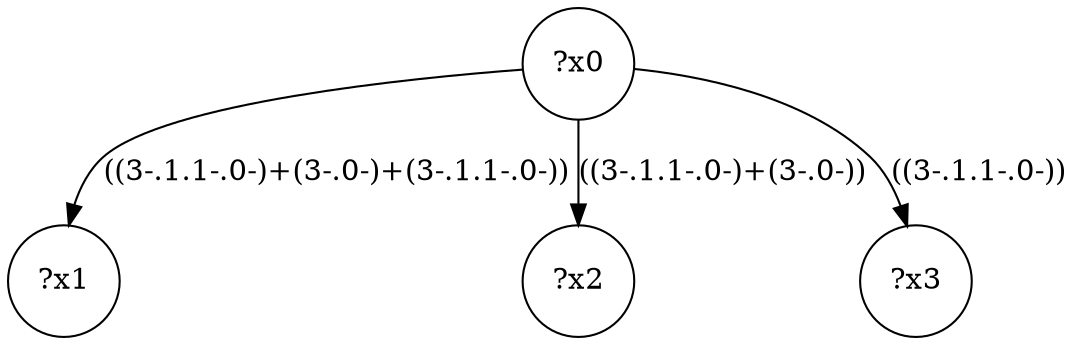 digraph g {
	x0 [shape=circle, label="?x0"];
	x1 [shape=circle, label="?x1"];
	x0 -> x1 [label="((3-.1.1-.0-)+(3-.0-)+(3-.1.1-.0-))"];
	x2 [shape=circle, label="?x2"];
	x0 -> x2 [label="((3-.1.1-.0-)+(3-.0-))"];
	x3 [shape=circle, label="?x3"];
	x0 -> x3 [label="((3-.1.1-.0-))"];
}
